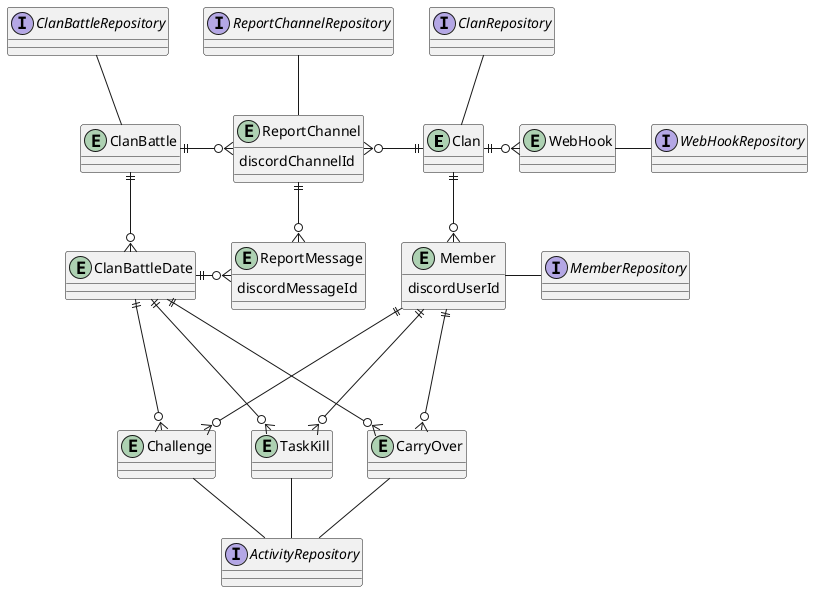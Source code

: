 # クラバト

@startuml

entity Clan
entity ReportChannel
{
  discordChannelId
}
entity ClanBattle
entity ClanBattleDate
entity ReportMessage
{
  discordMessageId
}
entity Member
{
  discordUserId
}
entity Challenge
entity CarryOver
entity TaskKill
entity WebHook

interface ClanRepository
interface ClanBattleRepository
interface ReportChannelRepository
interface MemberRepository
interface WebHookRepository
interface ActivityRepository

Clan ||--o{ Member
ReportChannel }o-|| Clan
ClanBattle ||--o{ ClanBattleDate
ClanBattle ||-o{ ReportChannel
ClanBattleDate ||-o{ ReportMessage
ReportChannel ||-o{ ReportMessage
Member ||---o{ Challenge
Member ||---o{ CarryOver
Member ||---o{ TaskKill
ClanBattleDate ||---o{ Challenge
ClanBattleDate ||---o{ CarryOver
ClanBattleDate ||---o{ TaskKill

ClanRepository -- Clan
ClanBattleRepository -- ClanBattle
ReportChannelRepository -- ReportChannel
Member - MemberRepository
WebHook - WebHookRepository
Challenge -- ActivityRepository
CarryOver -- ActivityRepository
TaskKill -- ActivityRepository

Clan ||-o{ WebHook

@enduml